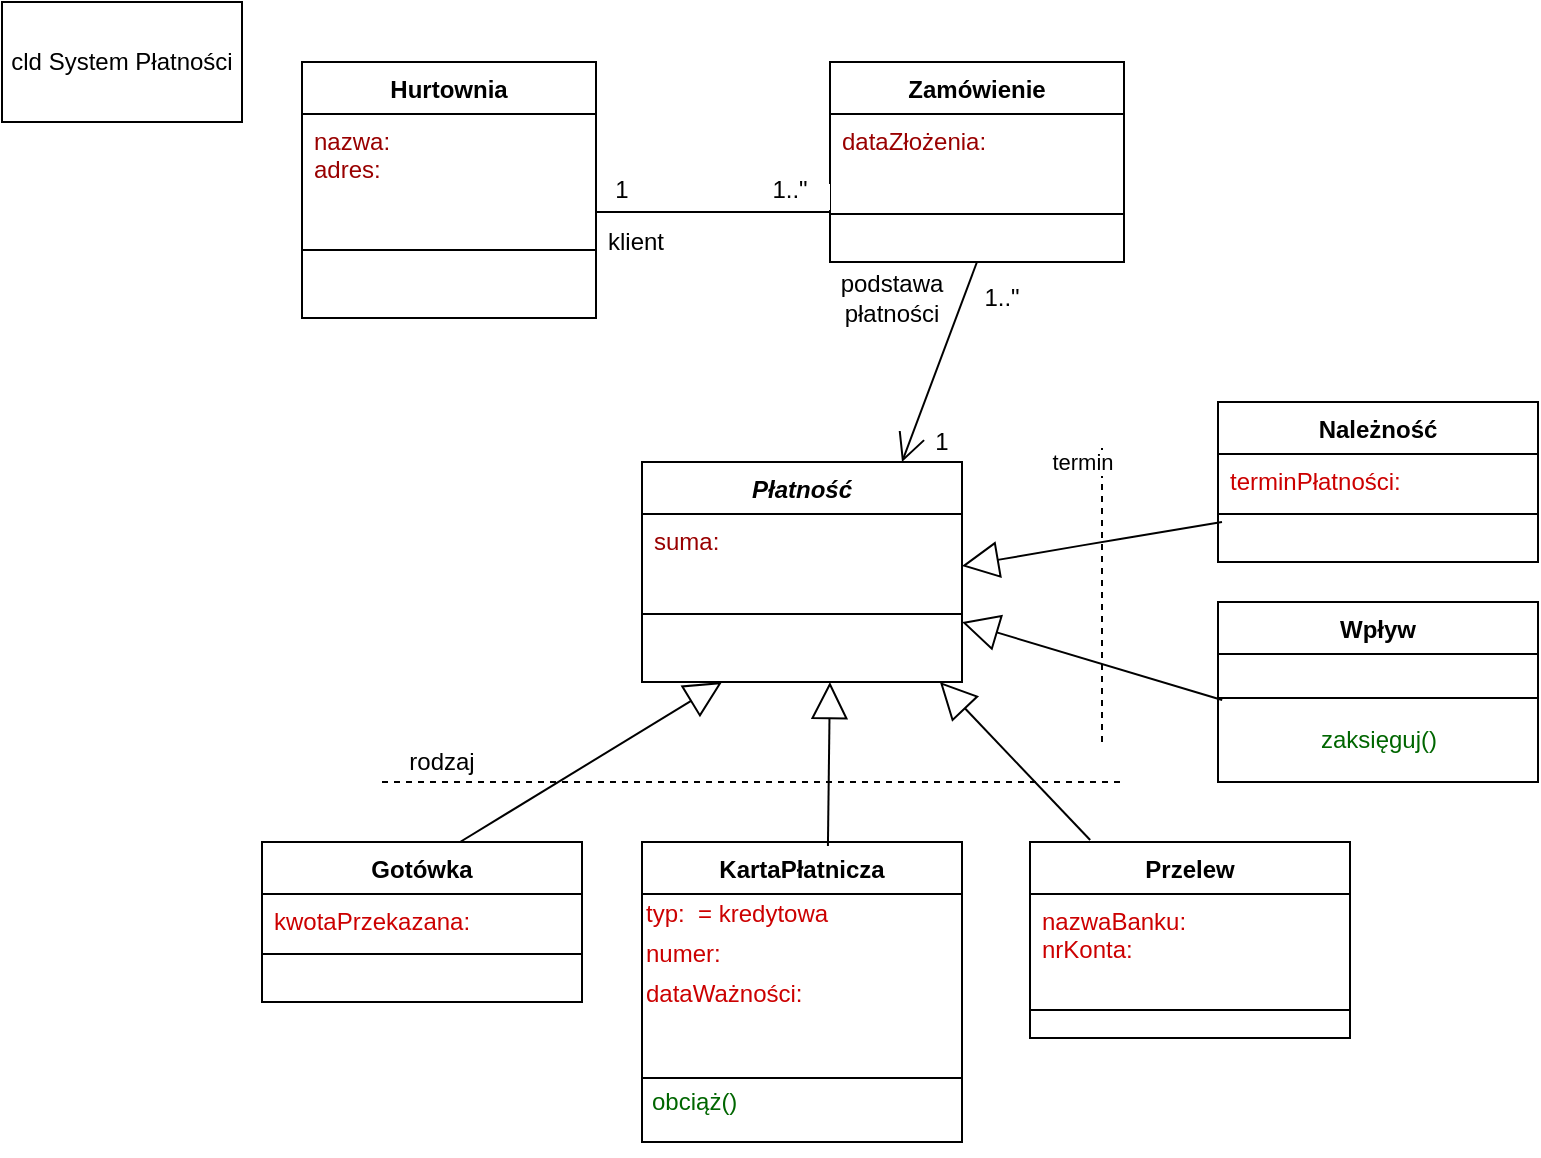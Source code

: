 <mxfile version="13.8.1" type="github">
  <diagram id="C5RBs43oDa-KdzZeNtuy" name="Page-1">
    <mxGraphModel dx="460" dy="762" grid="1" gridSize="10" guides="1" tooltips="1" connect="1" arrows="1" fold="1" page="1" pageScale="1" pageWidth="827" pageHeight="1169" math="0" shadow="0">
      <root>
        <mxCell id="WIyWlLk6GJQsqaUBKTNV-0" />
        <mxCell id="WIyWlLk6GJQsqaUBKTNV-1" parent="WIyWlLk6GJQsqaUBKTNV-0" />
        <mxCell id="Mx-o0EMdBll9NN91Q_Tn-3" value="" style="endArrow=none;dashed=1;html=1;" parent="WIyWlLk6GJQsqaUBKTNV-1" edge="1">
          <mxGeometry width="50" height="50" relative="1" as="geometry">
            <mxPoint x="550" y="370" as="sourcePoint" />
            <mxPoint x="550" y="220" as="targetPoint" />
          </mxGeometry>
        </mxCell>
        <mxCell id="INo-JVVAnC1g_wuhXMjd-1" value="termin" style="endArrow=block;endSize=16;endFill=0;html=1;exitX=0.013;exitY=0.523;exitDx=0;exitDy=0;exitPerimeter=0;" edge="1" parent="WIyWlLk6GJQsqaUBKTNV-1" source="Mx-o0EMdBll9NN91Q_Tn-8">
          <mxGeometry x="0.492" y="-94" width="160" relative="1" as="geometry">
            <mxPoint x="600" y="350" as="sourcePoint" />
            <mxPoint x="480" y="310" as="targetPoint" />
            <Array as="points" />
            <mxPoint as="offset" />
          </mxGeometry>
        </mxCell>
        <mxCell id="INo-JVVAnC1g_wuhXMjd-8" value="cld System Płatności" style="shape=partialRectangle;whiteSpace=wrap;html=1;top=0;left=0;fillColor=none;fontColor=#000000;align=center;" vertex="1" parent="WIyWlLk6GJQsqaUBKTNV-1">
          <mxGeometry width="120" height="60" as="geometry" />
        </mxCell>
        <mxCell id="INo-JVVAnC1g_wuhXMjd-9" value="" style="shape=partialRectangle;whiteSpace=wrap;html=1;bottom=0;right=0;fillColor=none;fontColor=#000000;align=center;" vertex="1" parent="WIyWlLk6GJQsqaUBKTNV-1">
          <mxGeometry width="120" height="60" as="geometry" />
        </mxCell>
        <mxCell id="zkfFHV4jXpPFQw0GAbJ--0" value="Płatność" style="swimlane;fontStyle=3;align=center;verticalAlign=top;childLayout=stackLayout;horizontal=1;startSize=26;horizontalStack=0;resizeParent=1;resizeLast=0;collapsible=1;marginBottom=0;rounded=0;shadow=0;strokeWidth=1;" parent="WIyWlLk6GJQsqaUBKTNV-1" vertex="1">
          <mxGeometry x="320" y="230" width="160" height="110" as="geometry">
            <mxRectangle x="230" y="140" width="160" height="26" as="alternateBounds" />
          </mxGeometry>
        </mxCell>
        <mxCell id="zkfFHV4jXpPFQw0GAbJ--2" value="suma:" style="text;align=left;verticalAlign=top;spacingLeft=4;spacingRight=4;overflow=hidden;rotatable=0;points=[[0,0.5],[1,0.5]];portConstraint=eastwest;rounded=0;shadow=0;html=0;fontColor=#990000;" parent="zkfFHV4jXpPFQw0GAbJ--0" vertex="1">
          <mxGeometry y="26" width="160" height="26" as="geometry" />
        </mxCell>
        <mxCell id="zkfFHV4jXpPFQw0GAbJ--4" value="" style="line;html=1;strokeWidth=1;align=left;verticalAlign=middle;spacingTop=-1;spacingLeft=3;spacingRight=3;rotatable=0;labelPosition=right;points=[];portConstraint=eastwest;" parent="zkfFHV4jXpPFQw0GAbJ--0" vertex="1">
          <mxGeometry y="52" width="160" height="48" as="geometry" />
        </mxCell>
        <mxCell id="zkfFHV4jXpPFQw0GAbJ--17" value="Należność" style="swimlane;fontStyle=1;align=center;verticalAlign=top;childLayout=stackLayout;horizontal=1;startSize=26;horizontalStack=0;resizeParent=1;resizeLast=0;collapsible=1;marginBottom=0;rounded=0;shadow=0;strokeWidth=1;" parent="WIyWlLk6GJQsqaUBKTNV-1" vertex="1">
          <mxGeometry x="608" y="200" width="160" height="80" as="geometry">
            <mxRectangle x="550" y="140" width="160" height="26" as="alternateBounds" />
          </mxGeometry>
        </mxCell>
        <mxCell id="zkfFHV4jXpPFQw0GAbJ--22" value="terminPłatności:" style="text;align=left;verticalAlign=top;spacingLeft=4;spacingRight=4;overflow=hidden;rotatable=0;points=[[0,0.5],[1,0.5]];portConstraint=eastwest;rounded=0;shadow=0;html=0;fontColor=#CC0000;" parent="zkfFHV4jXpPFQw0GAbJ--17" vertex="1">
          <mxGeometry y="26" width="160" height="26" as="geometry" />
        </mxCell>
        <mxCell id="zkfFHV4jXpPFQw0GAbJ--23" value="" style="line;html=1;strokeWidth=1;align=left;verticalAlign=middle;spacingTop=-1;spacingLeft=3;spacingRight=3;rotatable=0;labelPosition=right;points=[];portConstraint=eastwest;" parent="zkfFHV4jXpPFQw0GAbJ--17" vertex="1">
          <mxGeometry y="52" width="160" height="8" as="geometry" />
        </mxCell>
        <mxCell id="INo-JVVAnC1g_wuhXMjd-0" value="termin" style="endArrow=block;endSize=16;endFill=0;html=1;" edge="1" parent="zkfFHV4jXpPFQw0GAbJ--17">
          <mxGeometry x="-0.077" y="-41" width="160" relative="1" as="geometry">
            <mxPoint x="2" y="60" as="sourcePoint" />
            <mxPoint x="-128" y="82" as="targetPoint" />
            <Array as="points">
              <mxPoint x="-58" y="70" />
            </Array>
            <mxPoint x="-3" as="offset" />
          </mxGeometry>
        </mxCell>
        <mxCell id="Mx-o0EMdBll9NN91Q_Tn-6" value="Wpływ" style="swimlane;fontStyle=1;align=center;verticalAlign=top;childLayout=stackLayout;horizontal=1;startSize=26;horizontalStack=0;resizeParent=1;resizeLast=0;collapsible=1;marginBottom=0;rounded=0;shadow=0;strokeWidth=1;" parent="WIyWlLk6GJQsqaUBKTNV-1" vertex="1">
          <mxGeometry x="608" y="300" width="160" height="90" as="geometry">
            <mxRectangle x="550" y="140" width="160" height="26" as="alternateBounds" />
          </mxGeometry>
        </mxCell>
        <mxCell id="Mx-o0EMdBll9NN91Q_Tn-8" value="" style="line;html=1;strokeWidth=1;align=left;verticalAlign=middle;spacingTop=-1;spacingLeft=3;spacingRight=3;rotatable=0;labelPosition=right;points=[];portConstraint=eastwest;" parent="Mx-o0EMdBll9NN91Q_Tn-6" vertex="1">
          <mxGeometry y="26" width="160" height="44" as="geometry" />
        </mxCell>
        <mxCell id="INo-JVVAnC1g_wuhXMjd-3" value="zaksięguj()" style="text;html=1;align=center;verticalAlign=middle;resizable=0;points=[];autosize=1;labelPosition=center;verticalLabelPosition=middle;spacingTop=-13;fontColor=#006600;" vertex="1" parent="Mx-o0EMdBll9NN91Q_Tn-6">
          <mxGeometry y="70" width="160" height="10" as="geometry" />
        </mxCell>
        <mxCell id="zkfFHV4jXpPFQw0GAbJ--6" value="Gotówka" style="swimlane;fontStyle=1;align=center;verticalAlign=top;childLayout=stackLayout;horizontal=1;startSize=26;horizontalStack=0;resizeParent=1;resizeLast=0;collapsible=1;marginBottom=0;rounded=0;shadow=0;strokeWidth=1;" parent="WIyWlLk6GJQsqaUBKTNV-1" vertex="1">
          <mxGeometry x="130" y="420" width="160" height="80" as="geometry">
            <mxRectangle x="130" y="380" width="160" height="26" as="alternateBounds" />
          </mxGeometry>
        </mxCell>
        <mxCell id="zkfFHV4jXpPFQw0GAbJ--7" value="kwotaPrzekazana:" style="text;align=left;verticalAlign=top;spacingLeft=4;spacingRight=4;overflow=hidden;rotatable=0;points=[[0,0.5],[1,0.5]];portConstraint=eastwest;fontColor=#CC0000;" parent="zkfFHV4jXpPFQw0GAbJ--6" vertex="1">
          <mxGeometry y="26" width="160" height="26" as="geometry" />
        </mxCell>
        <mxCell id="zkfFHV4jXpPFQw0GAbJ--9" value="" style="line;html=1;strokeWidth=1;align=left;verticalAlign=middle;spacingTop=-1;spacingLeft=3;spacingRight=3;rotatable=0;labelPosition=right;points=[];portConstraint=eastwest;" parent="zkfFHV4jXpPFQw0GAbJ--6" vertex="1">
          <mxGeometry y="52" width="160" height="8" as="geometry" />
        </mxCell>
        <mxCell id="zkfFHV4jXpPFQw0GAbJ--13" value="KartaPłatnicza" style="swimlane;fontStyle=1;align=center;verticalAlign=top;childLayout=stackLayout;horizontal=1;startSize=26;horizontalStack=0;resizeParent=1;resizeLast=0;collapsible=1;marginBottom=0;rounded=0;shadow=0;strokeWidth=1;" parent="WIyWlLk6GJQsqaUBKTNV-1" vertex="1">
          <mxGeometry x="320" y="420" width="160" height="150" as="geometry">
            <mxRectangle x="340" y="380" width="170" height="26" as="alternateBounds" />
          </mxGeometry>
        </mxCell>
        <mxCell id="INo-JVVAnC1g_wuhXMjd-11" value="typ:&amp;nbsp; = kredytowa" style="text;html=1;align=left;verticalAlign=middle;resizable=0;points=[];autosize=1;fontColor=#CC0000;" vertex="1" parent="zkfFHV4jXpPFQw0GAbJ--13">
          <mxGeometry y="26" width="160" height="20" as="geometry" />
        </mxCell>
        <mxCell id="INo-JVVAnC1g_wuhXMjd-12" value="numer:" style="text;html=1;align=left;verticalAlign=middle;resizable=0;points=[];autosize=1;fontColor=#CC0000;" vertex="1" parent="zkfFHV4jXpPFQw0GAbJ--13">
          <mxGeometry y="46" width="160" height="20" as="geometry" />
        </mxCell>
        <mxCell id="INo-JVVAnC1g_wuhXMjd-13" value="dataWażności:" style="text;html=1;align=left;verticalAlign=middle;resizable=0;points=[];autosize=1;fontColor=#CC0000;" vertex="1" parent="zkfFHV4jXpPFQw0GAbJ--13">
          <mxGeometry y="66" width="160" height="20" as="geometry" />
        </mxCell>
        <mxCell id="zkfFHV4jXpPFQw0GAbJ--15" value="" style="line;html=1;strokeWidth=1;align=left;verticalAlign=middle;spacingTop=-1;spacingLeft=3;spacingRight=3;rotatable=0;labelPosition=right;points=[];portConstraint=eastwest;" parent="zkfFHV4jXpPFQw0GAbJ--13" vertex="1">
          <mxGeometry y="86" width="160" height="64" as="geometry" />
        </mxCell>
        <mxCell id="INo-JVVAnC1g_wuhXMjd-4" value="Przelew" style="swimlane;fontStyle=1;align=center;verticalAlign=top;childLayout=stackLayout;horizontal=1;startSize=26;horizontalStack=0;resizeParent=1;resizeLast=0;collapsible=1;marginBottom=0;rounded=0;shadow=0;strokeWidth=1;" vertex="1" parent="WIyWlLk6GJQsqaUBKTNV-1">
          <mxGeometry x="514" y="420" width="160" height="98" as="geometry">
            <mxRectangle x="340" y="380" width="170" height="26" as="alternateBounds" />
          </mxGeometry>
        </mxCell>
        <mxCell id="INo-JVVAnC1g_wuhXMjd-5" value="nazwaBanku:&#xa;nrKonta:&#xa;" style="text;align=left;verticalAlign=top;spacingLeft=4;spacingRight=4;overflow=hidden;rotatable=0;points=[[0,0.5],[1,0.5]];portConstraint=eastwest;fontColor=#CC0000;" vertex="1" parent="INo-JVVAnC1g_wuhXMjd-4">
          <mxGeometry y="26" width="160" height="44" as="geometry" />
        </mxCell>
        <mxCell id="INo-JVVAnC1g_wuhXMjd-6" value="" style="line;html=1;strokeWidth=1;align=left;verticalAlign=middle;spacingTop=-1;spacingLeft=3;spacingRight=3;rotatable=0;labelPosition=right;points=[];portConstraint=eastwest;" vertex="1" parent="INo-JVVAnC1g_wuhXMjd-4">
          <mxGeometry y="70" width="160" height="28" as="geometry" />
        </mxCell>
        <mxCell id="INo-JVVAnC1g_wuhXMjd-14" value="obciąż()" style="text;html=1;align=left;verticalAlign=middle;resizable=0;points=[];autosize=1;spacingLeft=-102;fontColor=#006600;" vertex="1" parent="WIyWlLk6GJQsqaUBKTNV-1">
          <mxGeometry x="425" y="540" width="-40" height="20" as="geometry" />
        </mxCell>
        <mxCell id="INo-JVVAnC1g_wuhXMjd-15" value="" style="endArrow=none;dashed=1;html=1;fontColor=#CC0000;" edge="1" parent="WIyWlLk6GJQsqaUBKTNV-1">
          <mxGeometry width="50" height="50" relative="1" as="geometry">
            <mxPoint x="190" y="390" as="sourcePoint" />
            <mxPoint x="560" y="390" as="targetPoint" />
            <Array as="points">
              <mxPoint x="390" y="390" />
            </Array>
          </mxGeometry>
        </mxCell>
        <mxCell id="INo-JVVAnC1g_wuhXMjd-16" value="Extends" style="endArrow=block;endSize=16;endFill=0;html=1;exitX=0.619;exitY=0;exitDx=0;exitDy=0;exitPerimeter=0;entryX=0.25;entryY=1;entryDx=0;entryDy=0;fontColor=#FFFFFF;" edge="1" parent="WIyWlLk6GJQsqaUBKTNV-1" source="zkfFHV4jXpPFQw0GAbJ--6" target="zkfFHV4jXpPFQw0GAbJ--0">
          <mxGeometry x="0.375" y="185" width="160" relative="1" as="geometry">
            <mxPoint x="230" y="344.5" as="sourcePoint" />
            <mxPoint x="340" y="345" as="targetPoint" />
            <mxPoint y="1" as="offset" />
          </mxGeometry>
        </mxCell>
        <mxCell id="INo-JVVAnC1g_wuhXMjd-18" value="Extends" style="endArrow=block;endSize=16;endFill=0;html=1;exitX=0.581;exitY=0.013;exitDx=0;exitDy=0;exitPerimeter=0;fontColor=#FFFFFF;" edge="1" parent="WIyWlLk6GJQsqaUBKTNV-1" source="zkfFHV4jXpPFQw0GAbJ--13">
          <mxGeometry x="0.375" y="185" width="160" relative="1" as="geometry">
            <mxPoint x="414" y="415" as="sourcePoint" />
            <mxPoint x="413.96" y="340" as="targetPoint" />
            <mxPoint y="1" as="offset" />
          </mxGeometry>
        </mxCell>
        <mxCell id="INo-JVVAnC1g_wuhXMjd-19" value="Extends" style="endArrow=block;endSize=16;endFill=0;html=1;exitX=0.188;exitY=-0.01;exitDx=0;exitDy=0;exitPerimeter=0;fontColor=#FFFFFF;" edge="1" parent="WIyWlLk6GJQsqaUBKTNV-1" source="INo-JVVAnC1g_wuhXMjd-4">
          <mxGeometry x="-1" y="151" width="160" relative="1" as="geometry">
            <mxPoint x="540" y="415" as="sourcePoint" />
            <mxPoint x="468.96" y="340" as="targetPoint" />
            <mxPoint x="109" y="47" as="offset" />
          </mxGeometry>
        </mxCell>
        <mxCell id="INo-JVVAnC1g_wuhXMjd-20" value="rodzaj" style="text;html=1;strokeColor=none;fillColor=none;align=center;verticalAlign=middle;whiteSpace=wrap;rounded=0;" vertex="1" parent="WIyWlLk6GJQsqaUBKTNV-1">
          <mxGeometry x="200" y="370" width="40" height="20" as="geometry" />
        </mxCell>
        <mxCell id="INo-JVVAnC1g_wuhXMjd-24" value="" style="endArrow=open;endFill=1;endSize=12;html=1;fontColor=#FFFFFF;exitX=0.5;exitY=1;exitDx=0;exitDy=0;" edge="1" parent="WIyWlLk6GJQsqaUBKTNV-1" source="INo-JVVAnC1g_wuhXMjd-21">
          <mxGeometry width="160" relative="1" as="geometry">
            <mxPoint x="270" y="310" as="sourcePoint" />
            <mxPoint x="450" y="230" as="targetPoint" />
            <Array as="points" />
          </mxGeometry>
        </mxCell>
        <mxCell id="INo-JVVAnC1g_wuhXMjd-25" value="Hurtownia" style="swimlane;fontStyle=1;align=center;verticalAlign=top;childLayout=stackLayout;horizontal=1;startSize=26;horizontalStack=0;resizeParent=1;resizeLast=0;collapsible=1;marginBottom=0;rounded=0;shadow=0;strokeWidth=1;" vertex="1" parent="WIyWlLk6GJQsqaUBKTNV-1">
          <mxGeometry x="150" y="30" width="147" height="128" as="geometry">
            <mxRectangle x="230" y="140" width="160" height="26" as="alternateBounds" />
          </mxGeometry>
        </mxCell>
        <mxCell id="INo-JVVAnC1g_wuhXMjd-26" value="nazwa:&#xa;adres:&#xa;" style="text;align=left;verticalAlign=top;spacingLeft=4;spacingRight=4;overflow=hidden;rotatable=0;points=[[0,0.5],[1,0.5]];portConstraint=eastwest;rounded=0;shadow=0;html=0;fontColor=#990000;" vertex="1" parent="INo-JVVAnC1g_wuhXMjd-25">
          <mxGeometry y="26" width="147" height="34" as="geometry" />
        </mxCell>
        <mxCell id="INo-JVVAnC1g_wuhXMjd-27" value="" style="line;html=1;strokeWidth=1;align=left;verticalAlign=middle;spacingTop=-1;spacingLeft=3;spacingRight=3;rotatable=0;labelPosition=right;points=[];portConstraint=eastwest;" vertex="1" parent="INo-JVVAnC1g_wuhXMjd-25">
          <mxGeometry y="60" width="147" height="68" as="geometry" />
        </mxCell>
        <mxCell id="INo-JVVAnC1g_wuhXMjd-21" value="Zamówienie" style="swimlane;fontStyle=1;align=center;verticalAlign=top;childLayout=stackLayout;horizontal=1;startSize=26;horizontalStack=0;resizeParent=1;resizeLast=0;collapsible=1;marginBottom=0;rounded=0;shadow=0;strokeWidth=1;" vertex="1" parent="WIyWlLk6GJQsqaUBKTNV-1">
          <mxGeometry x="414" y="30" width="147" height="100" as="geometry">
            <mxRectangle x="230" y="140" width="160" height="26" as="alternateBounds" />
          </mxGeometry>
        </mxCell>
        <mxCell id="INo-JVVAnC1g_wuhXMjd-22" value="dataZłożenia:" style="text;align=left;verticalAlign=top;spacingLeft=4;spacingRight=4;overflow=hidden;rotatable=0;points=[[0,0.5],[1,0.5]];portConstraint=eastwest;rounded=0;shadow=0;html=0;fontColor=#990000;" vertex="1" parent="INo-JVVAnC1g_wuhXMjd-21">
          <mxGeometry y="26" width="147" height="26" as="geometry" />
        </mxCell>
        <mxCell id="INo-JVVAnC1g_wuhXMjd-23" value="" style="line;html=1;strokeWidth=1;align=left;verticalAlign=middle;spacingTop=-1;spacingLeft=3;spacingRight=3;rotatable=0;labelPosition=right;points=[];portConstraint=eastwest;" vertex="1" parent="INo-JVVAnC1g_wuhXMjd-21">
          <mxGeometry y="52" width="147" height="48" as="geometry" />
        </mxCell>
        <mxCell id="INo-JVVAnC1g_wuhXMjd-28" value="" style="endArrow=none;html=1;edgeStyle=orthogonalEdgeStyle;fontColor=#FFFFFF;entryX=0;entryY=0.75;entryDx=0;entryDy=0;" edge="1" parent="WIyWlLk6GJQsqaUBKTNV-1" target="INo-JVVAnC1g_wuhXMjd-21">
          <mxGeometry relative="1" as="geometry">
            <mxPoint x="297" y="105" as="sourcePoint" />
            <mxPoint x="410" y="100" as="targetPoint" />
            <Array as="points">
              <mxPoint x="297" y="105" />
            </Array>
          </mxGeometry>
        </mxCell>
        <mxCell id="INo-JVVAnC1g_wuhXMjd-29" value="parent" style="edgeLabel;resizable=0;html=1;align=left;verticalAlign=bottom;fontColor=#FFFFFF;rotation=90;" connectable="0" vertex="1" parent="INo-JVVAnC1g_wuhXMjd-28">
          <mxGeometry x="-1" relative="1" as="geometry" />
        </mxCell>
        <mxCell id="INo-JVVAnC1g_wuhXMjd-30" value="child" style="edgeLabel;resizable=0;html=1;align=right;verticalAlign=bottom;fontColor=#FFFFFF;" connectable="0" vertex="1" parent="INo-JVVAnC1g_wuhXMjd-28">
          <mxGeometry x="1" relative="1" as="geometry" />
        </mxCell>
        <mxCell id="INo-JVVAnC1g_wuhXMjd-33" value="1" style="text;html=1;strokeColor=none;fillColor=none;align=center;verticalAlign=middle;whiteSpace=wrap;rounded=0;" vertex="1" parent="WIyWlLk6GJQsqaUBKTNV-1">
          <mxGeometry x="290" y="84" width="40" height="20" as="geometry" />
        </mxCell>
        <mxCell id="INo-JVVAnC1g_wuhXMjd-34" value="klient" style="text;html=1;strokeColor=none;fillColor=none;align=center;verticalAlign=middle;whiteSpace=wrap;rounded=0;fontColor=#000000;" vertex="1" parent="WIyWlLk6GJQsqaUBKTNV-1">
          <mxGeometry x="297" y="110" width="40" height="20" as="geometry" />
        </mxCell>
        <mxCell id="INo-JVVAnC1g_wuhXMjd-35" value="1..&quot;" style="text;html=1;strokeColor=none;fillColor=none;align=center;verticalAlign=middle;whiteSpace=wrap;rounded=0;fontColor=#000000;" vertex="1" parent="WIyWlLk6GJQsqaUBKTNV-1">
          <mxGeometry x="374" y="84" width="40" height="20" as="geometry" />
        </mxCell>
        <mxCell id="INo-JVVAnC1g_wuhXMjd-36" value="&lt;div&gt;podstawa&lt;/div&gt;&lt;div&gt;płatności&lt;br&gt;&lt;/div&gt;" style="text;html=1;strokeColor=none;fillColor=none;align=center;verticalAlign=middle;whiteSpace=wrap;rounded=0;fontColor=#000000;" vertex="1" parent="WIyWlLk6GJQsqaUBKTNV-1">
          <mxGeometry x="425" y="138" width="40" height="20" as="geometry" />
        </mxCell>
        <mxCell id="INo-JVVAnC1g_wuhXMjd-37" value="1" style="text;html=1;strokeColor=none;fillColor=none;align=center;verticalAlign=middle;whiteSpace=wrap;rounded=0;" vertex="1" parent="WIyWlLk6GJQsqaUBKTNV-1">
          <mxGeometry x="450" y="210" width="40" height="20" as="geometry" />
        </mxCell>
        <mxCell id="INo-JVVAnC1g_wuhXMjd-38" value="1..&quot;" style="text;html=1;strokeColor=none;fillColor=none;align=center;verticalAlign=middle;whiteSpace=wrap;rounded=0;fontColor=#000000;" vertex="1" parent="WIyWlLk6GJQsqaUBKTNV-1">
          <mxGeometry x="480" y="138" width="40" height="20" as="geometry" />
        </mxCell>
      </root>
    </mxGraphModel>
  </diagram>
</mxfile>
